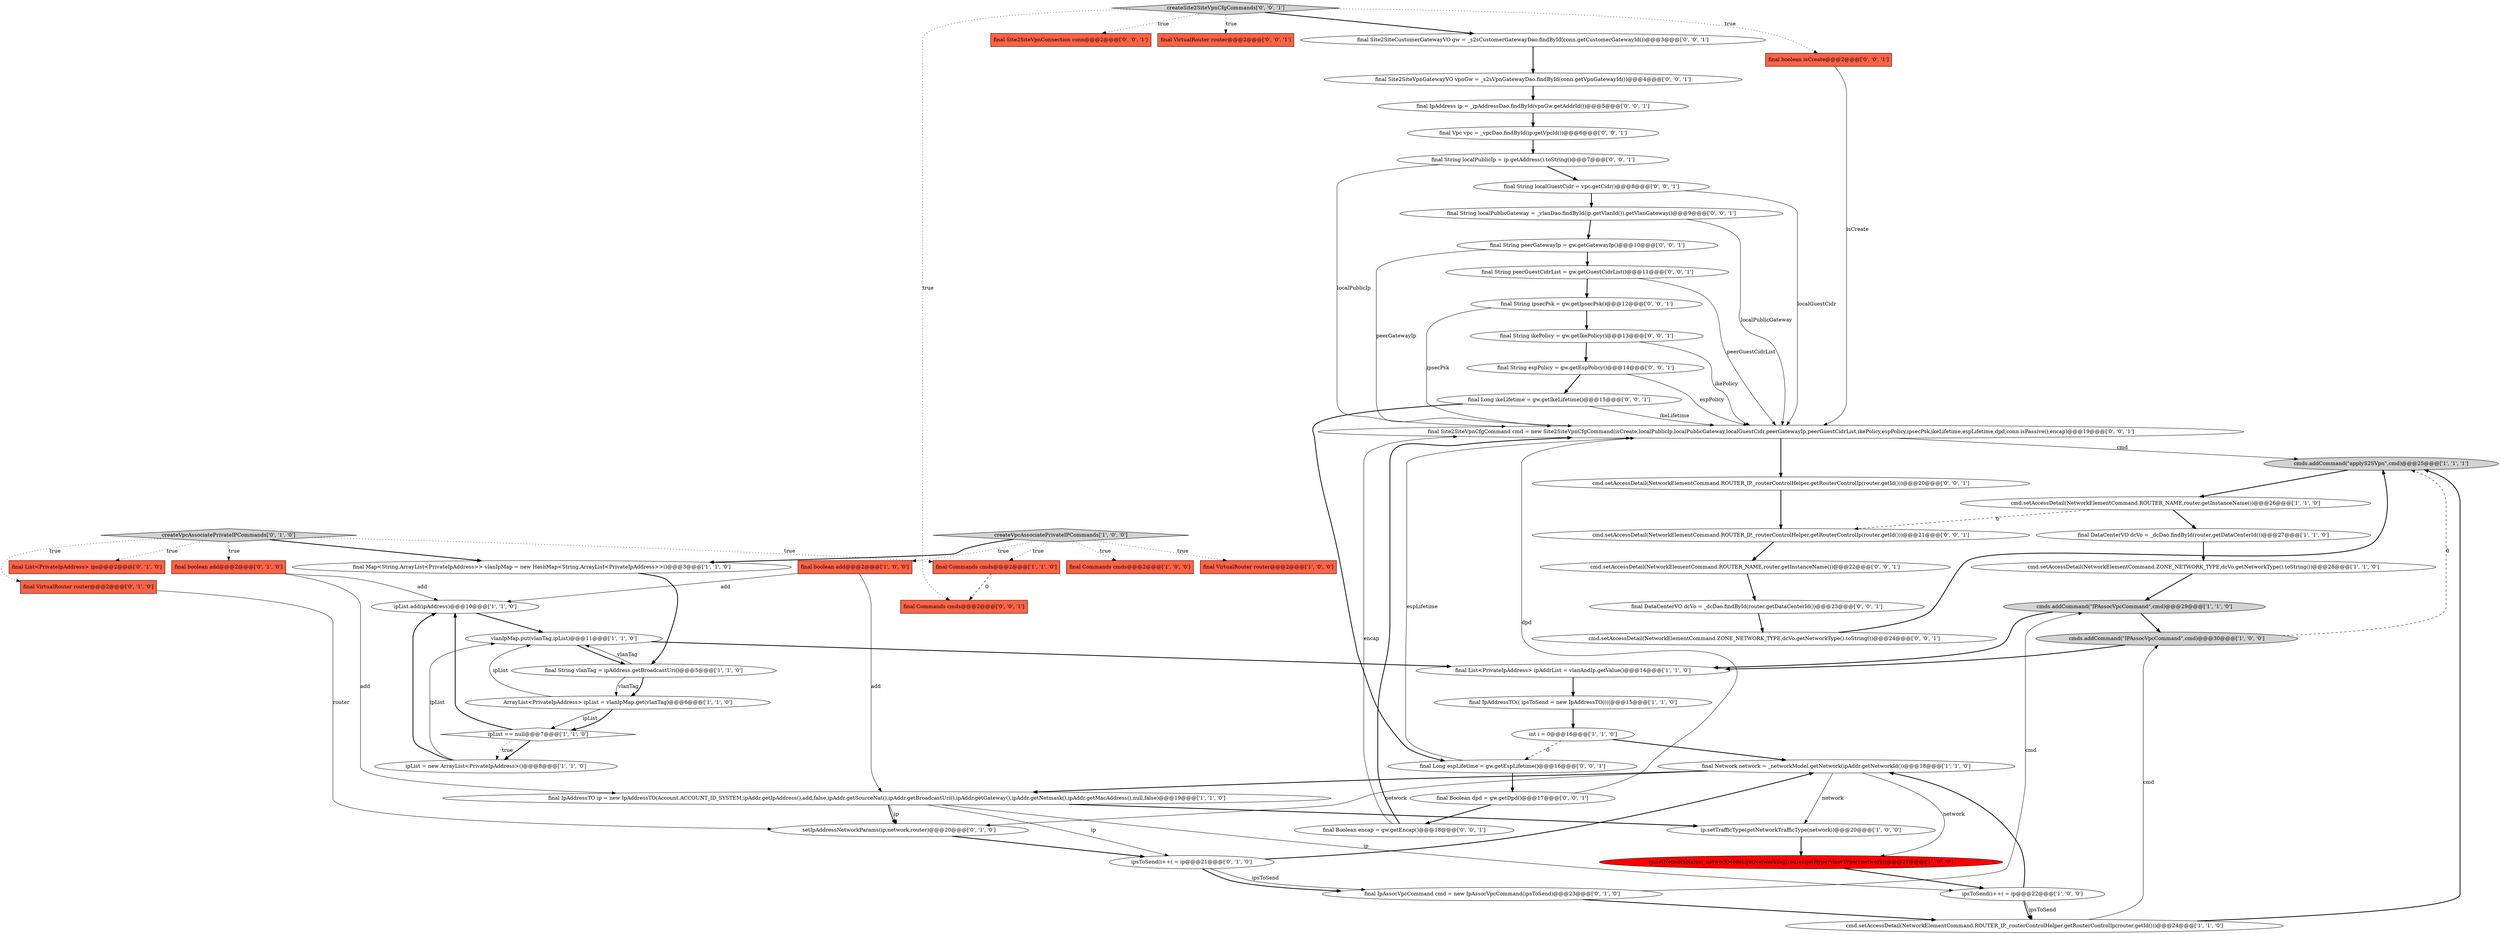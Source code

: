 digraph {
52 [style = filled, label = "final Vpc vpc = _vpcDao.findById(ip.getVpcId())@@@6@@@['0', '0', '1']", fillcolor = white, shape = ellipse image = "AAA0AAABBB3BBB"];
43 [style = filled, label = "final Site2SiteVpnGatewayVO vpnGw = _s2sVpnGatewayDao.findById(conn.getVpnGatewayId())@@@4@@@['0', '0', '1']", fillcolor = white, shape = ellipse image = "AAA0AAABBB3BBB"];
21 [style = filled, label = "ip.setNetworkName(_networkModel.getNetworkTag(router.getHypervisorType(),network))@@@21@@@['1', '0', '0']", fillcolor = red, shape = ellipse image = "AAA1AAABBB1BBB"];
18 [style = filled, label = "final Commands cmds@@@2@@@['1', '0', '0']", fillcolor = tomato, shape = box image = "AAA0AAABBB1BBB"];
54 [style = filled, label = "cmd.setAccessDetail(NetworkElementCommand.ROUTER_NAME,router.getInstanceName())@@@22@@@['0', '0', '1']", fillcolor = white, shape = ellipse image = "AAA0AAABBB3BBB"];
37 [style = filled, label = "final boolean isCreate@@@2@@@['0', '0', '1']", fillcolor = tomato, shape = box image = "AAA0AAABBB3BBB"];
32 [style = filled, label = "final List<PrivateIpAddress> ips@@@2@@@['0', '1', '0']", fillcolor = tomato, shape = box image = "AAA0AAABBB2BBB"];
8 [style = filled, label = "ipList.add(ipAddress)@@@10@@@['1', '1', '0']", fillcolor = white, shape = ellipse image = "AAA0AAABBB1BBB"];
30 [style = filled, label = "setIpAddressNetworkParams(ip,network,router)@@@20@@@['0', '1', '0']", fillcolor = white, shape = ellipse image = "AAA0AAABBB2BBB"];
0 [style = filled, label = "ipList == null@@@7@@@['1', '1', '0']", fillcolor = white, shape = diamond image = "AAA0AAABBB1BBB"];
13 [style = filled, label = "int i = 0@@@16@@@['1', '1', '0']", fillcolor = white, shape = ellipse image = "AAA0AAABBB1BBB"];
31 [style = filled, label = "final boolean add@@@2@@@['0', '1', '0']", fillcolor = tomato, shape = box image = "AAA0AAABBB2BBB"];
40 [style = filled, label = "final Boolean encap = gw.getEncap()@@@18@@@['0', '0', '1']", fillcolor = white, shape = ellipse image = "AAA0AAABBB3BBB"];
48 [style = filled, label = "final Site2SiteVpnCfgCommand cmd = new Site2SiteVpnCfgCommand(isCreate,localPublicIp,localPublicGateway,localGuestCidr,peerGatewayIp,peerGuestCidrList,ikePolicy,espPolicy,ipsecPsk,ikeLifetime,espLifetime,dpd,conn.isPassive(),encap)@@@19@@@['0', '0', '1']", fillcolor = white, shape = ellipse image = "AAA0AAABBB3BBB"];
60 [style = filled, label = "final Long espLifetime = gw.getEspLifetime()@@@16@@@['0', '0', '1']", fillcolor = white, shape = ellipse image = "AAA0AAABBB3BBB"];
22 [style = filled, label = "final Commands cmds@@@2@@@['1', '1', '0']", fillcolor = tomato, shape = box image = "AAA0AAABBB1BBB"];
6 [style = filled, label = "cmd.setAccessDetail(NetworkElementCommand.ZONE_NETWORK_TYPE,dcVo.getNetworkType().toString())@@@28@@@['1', '1', '0']", fillcolor = white, shape = ellipse image = "AAA0AAABBB1BBB"];
10 [style = filled, label = "cmds.addCommand(\"IPAssocVpcCommand\",cmd)@@@30@@@['1', '0', '0']", fillcolor = lightgray, shape = ellipse image = "AAA0AAABBB1BBB"];
16 [style = filled, label = "ipList = new ArrayList<PrivateIpAddress>()@@@8@@@['1', '1', '0']", fillcolor = white, shape = ellipse image = "AAA0AAABBB1BBB"];
3 [style = filled, label = "cmds.addCommand(\"applyS2SVpn\",cmd)@@@25@@@['1', '1', '1']", fillcolor = lightgray, shape = ellipse image = "AAA0AAABBB1BBB"];
34 [style = filled, label = "final String ikePolicy = gw.getIkePolicy()@@@13@@@['0', '0', '1']", fillcolor = white, shape = ellipse image = "AAA0AAABBB3BBB"];
5 [style = filled, label = "ipsToSend(i++( = ip@@@22@@@['1', '0', '0']", fillcolor = white, shape = ellipse image = "AAA0AAABBB1BBB"];
27 [style = filled, label = "ipsToSend(i++( = ip@@@21@@@['0', '1', '0']", fillcolor = white, shape = ellipse image = "AAA0AAABBB2BBB"];
17 [style = filled, label = "ArrayList<PrivateIpAddress> ipList = vlanIpMap.get(vlanTag)@@@6@@@['1', '1', '0']", fillcolor = white, shape = ellipse image = "AAA0AAABBB1BBB"];
44 [style = filled, label = "final IpAddress ip = _ipAddressDao.findById(vpnGw.getAddrId())@@@5@@@['0', '0', '1']", fillcolor = white, shape = ellipse image = "AAA0AAABBB3BBB"];
51 [style = filled, label = "cmd.setAccessDetail(NetworkElementCommand.ZONE_NETWORK_TYPE,dcVo.getNetworkType().toString())@@@24@@@['0', '0', '1']", fillcolor = white, shape = ellipse image = "AAA0AAABBB3BBB"];
2 [style = filled, label = "cmd.setAccessDetail(NetworkElementCommand.ROUTER_IP,_routerControlHelper.getRouterControlIp(router.getId()))@@@24@@@['1', '1', '0']", fillcolor = white, shape = ellipse image = "AAA0AAABBB1BBB"];
56 [style = filled, label = "final DataCenterVO dcVo = _dcDao.findById(router.getDataCenterId())@@@23@@@['0', '0', '1']", fillcolor = white, shape = ellipse image = "AAA0AAABBB3BBB"];
11 [style = filled, label = "final List<PrivateIpAddress> ipAddrList = vlanAndIp.getValue()@@@14@@@['1', '1', '0']", fillcolor = white, shape = ellipse image = "AAA0AAABBB1BBB"];
7 [style = filled, label = "final VirtualRouter router@@@2@@@['1', '0', '0']", fillcolor = tomato, shape = box image = "AAA0AAABBB1BBB"];
46 [style = filled, label = "cmd.setAccessDetail(NetworkElementCommand.ROUTER_IP,_routerControlHelper.getRouterControlIp(router.getId()))@@@21@@@['0', '0', '1']", fillcolor = white, shape = ellipse image = "AAA0AAABBB3BBB"];
19 [style = filled, label = "final IpAddressTO(( ipsToSend = new IpAddressTO((((@@@15@@@['1', '1', '0']", fillcolor = white, shape = ellipse image = "AAA0AAABBB1BBB"];
28 [style = filled, label = "createVpcAssociatePrivateIPCommands['0', '1', '0']", fillcolor = lightgray, shape = diamond image = "AAA0AAABBB2BBB"];
45 [style = filled, label = "final Site2SiteVpnConnection conn@@@2@@@['0', '0', '1']", fillcolor = tomato, shape = box image = "AAA0AAABBB3BBB"];
53 [style = filled, label = "final String peerGuestCidrList = gw.getGuestCidrList()@@@11@@@['0', '0', '1']", fillcolor = white, shape = ellipse image = "AAA0AAABBB3BBB"];
55 [style = filled, label = "final String ipsecPsk = gw.getIpsecPsk()@@@12@@@['0', '0', '1']", fillcolor = white, shape = ellipse image = "AAA0AAABBB3BBB"];
35 [style = filled, label = "final VirtualRouter router@@@2@@@['0', '0', '1']", fillcolor = tomato, shape = box image = "AAA0AAABBB3BBB"];
39 [style = filled, label = "final String localPublicGateway = _vlanDao.findById(ip.getVlanId()).getVlanGateway()@@@9@@@['0', '0', '1']", fillcolor = white, shape = ellipse image = "AAA0AAABBB3BBB"];
14 [style = filled, label = "cmds.addCommand(\"IPAssocVpcCommand\",cmd)@@@29@@@['1', '1', '0']", fillcolor = lightgray, shape = ellipse image = "AAA0AAABBB1BBB"];
38 [style = filled, label = "final String espPolicy = gw.getEspPolicy()@@@14@@@['0', '0', '1']", fillcolor = white, shape = ellipse image = "AAA0AAABBB3BBB"];
36 [style = filled, label = "final Site2SiteCustomerGatewayVO gw = _s2sCustomerGatewayDao.findById(conn.getCustomerGatewayId())@@@3@@@['0', '0', '1']", fillcolor = white, shape = ellipse image = "AAA0AAABBB3BBB"];
41 [style = filled, label = "final Long ikeLifetime = gw.getIkeLifetime()@@@15@@@['0', '0', '1']", fillcolor = white, shape = ellipse image = "AAA0AAABBB3BBB"];
57 [style = filled, label = "final String localGuestCidr = vpc.getCidr()@@@8@@@['0', '0', '1']", fillcolor = white, shape = ellipse image = "AAA0AAABBB3BBB"];
12 [style = filled, label = "final boolean add@@@2@@@['1', '0', '0']", fillcolor = tomato, shape = box image = "AAA0AAABBB1BBB"];
23 [style = filled, label = "ip.setTrafficType(getNetworkTrafficType(network))@@@20@@@['1', '0', '0']", fillcolor = white, shape = ellipse image = "AAA0AAABBB1BBB"];
49 [style = filled, label = "createSite2SiteVpnCfgCommands['0', '0', '1']", fillcolor = lightgray, shape = diamond image = "AAA0AAABBB3BBB"];
29 [style = filled, label = "final VirtualRouter router@@@2@@@['0', '1', '0']", fillcolor = tomato, shape = box image = "AAA0AAABBB2BBB"];
58 [style = filled, label = "final Boolean dpd = gw.getDpd()@@@17@@@['0', '0', '1']", fillcolor = white, shape = ellipse image = "AAA0AAABBB3BBB"];
1 [style = filled, label = "final String vlanTag = ipAddress.getBroadcastUri()@@@5@@@['1', '1', '0']", fillcolor = white, shape = ellipse image = "AAA0AAABBB1BBB"];
50 [style = filled, label = "cmd.setAccessDetail(NetworkElementCommand.ROUTER_IP,_routerControlHelper.getRouterControlIp(router.getId()))@@@20@@@['0', '0', '1']", fillcolor = white, shape = ellipse image = "AAA0AAABBB3BBB"];
59 [style = filled, label = "final String peerGatewayIp = gw.getGatewayIp()@@@10@@@['0', '0', '1']", fillcolor = white, shape = ellipse image = "AAA0AAABBB3BBB"];
4 [style = filled, label = "createVpcAssociatePrivateIPCommands['1', '0', '0']", fillcolor = lightgray, shape = diamond image = "AAA0AAABBB1BBB"];
15 [style = filled, label = "final Map<String,ArrayList<PrivateIpAddress>> vlanIpMap = new HashMap<String,ArrayList<PrivateIpAddress>>()@@@3@@@['1', '1', '0']", fillcolor = white, shape = ellipse image = "AAA0AAABBB1BBB"];
47 [style = filled, label = "final Commands cmds@@@2@@@['0', '0', '1']", fillcolor = tomato, shape = box image = "AAA0AAABBB3BBB"];
33 [style = filled, label = "final IpAssocVpcCommand cmd = new IpAssocVpcCommand(ipsToSend)@@@23@@@['0', '1', '0']", fillcolor = white, shape = ellipse image = "AAA0AAABBB2BBB"];
42 [style = filled, label = "final String localPublicIp = ip.getAddress().toString()@@@7@@@['0', '0', '1']", fillcolor = white, shape = ellipse image = "AAA0AAABBB3BBB"];
24 [style = filled, label = "cmd.setAccessDetail(NetworkElementCommand.ROUTER_NAME,router.getInstanceName())@@@26@@@['1', '1', '0']", fillcolor = white, shape = ellipse image = "AAA0AAABBB1BBB"];
20 [style = filled, label = "final IpAddressTO ip = new IpAddressTO(Account.ACCOUNT_ID_SYSTEM,ipAddr.getIpAddress(),add,false,ipAddr.getSourceNat(),ipAddr.getBroadcastUri(),ipAddr.getGateway(),ipAddr.getNetmask(),ipAddr.getMacAddress(),null,false)@@@19@@@['1', '1', '0']", fillcolor = white, shape = ellipse image = "AAA0AAABBB1BBB"];
9 [style = filled, label = "final DataCenterVO dcVo = _dcDao.findById(router.getDataCenterId())@@@27@@@['1', '1', '0']", fillcolor = white, shape = ellipse image = "AAA0AAABBB1BBB"];
25 [style = filled, label = "final Network network = _networkModel.getNetwork(ipAddr.getNetworkId())@@@18@@@['1', '1', '0']", fillcolor = white, shape = ellipse image = "AAA0AAABBB1BBB"];
26 [style = filled, label = "vlanIpMap.put(vlanTag,ipList)@@@11@@@['1', '1', '0']", fillcolor = white, shape = ellipse image = "AAA0AAABBB1BBB"];
4->18 [style = dotted, label="true"];
54->56 [style = bold, label=""];
20->5 [style = solid, label="ip"];
31->20 [style = solid, label="add"];
3->24 [style = bold, label=""];
39->59 [style = bold, label=""];
4->15 [style = bold, label=""];
4->7 [style = dotted, label="true"];
2->10 [style = solid, label="cmd"];
38->41 [style = bold, label=""];
25->23 [style = solid, label="network"];
26->11 [style = bold, label=""];
9->6 [style = bold, label=""];
42->48 [style = solid, label="localPublicIp"];
17->0 [style = solid, label="ipList"];
57->39 [style = bold, label=""];
46->54 [style = bold, label=""];
17->26 [style = solid, label="ipList"];
38->48 [style = solid, label="espPolicy"];
0->8 [style = bold, label=""];
48->3 [style = solid, label="cmd"];
55->34 [style = bold, label=""];
1->17 [style = solid, label="vlanTag"];
27->33 [style = bold, label=""];
43->44 [style = bold, label=""];
14->11 [style = bold, label=""];
27->25 [style = bold, label=""];
49->36 [style = bold, label=""];
10->11 [style = bold, label=""];
20->30 [style = solid, label="ip"];
13->25 [style = bold, label=""];
58->48 [style = solid, label="dpd"];
26->1 [style = bold, label=""];
24->46 [style = dashed, label="0"];
30->27 [style = bold, label=""];
59->48 [style = solid, label="peerGatewayIp"];
14->10 [style = bold, label=""];
48->50 [style = bold, label=""];
37->48 [style = solid, label="isCreate"];
33->14 [style = solid, label="cmd"];
16->26 [style = solid, label="ipList"];
34->48 [style = solid, label="ikePolicy"];
5->25 [style = bold, label=""];
1->17 [style = bold, label=""];
56->51 [style = bold, label=""];
28->29 [style = dotted, label="true"];
52->42 [style = bold, label=""];
49->47 [style = dotted, label="true"];
5->2 [style = solid, label="ipsToSend"];
19->13 [style = bold, label=""];
20->23 [style = bold, label=""];
4->22 [style = dotted, label="true"];
29->30 [style = solid, label="router"];
34->38 [style = bold, label=""];
41->48 [style = solid, label="ikeLifetime"];
40->48 [style = solid, label="encap"];
36->43 [style = bold, label=""];
0->16 [style = bold, label=""];
12->20 [style = solid, label="add"];
16->8 [style = bold, label=""];
60->48 [style = solid, label="espLifetime"];
12->8 [style = solid, label="add"];
13->60 [style = dashed, label="0"];
53->48 [style = solid, label="peerGuestCidrList"];
2->3 [style = bold, label=""];
10->3 [style = dashed, label="0"];
59->53 [style = bold, label=""];
49->45 [style = dotted, label="true"];
31->8 [style = solid, label="add"];
25->21 [style = solid, label="network"];
60->58 [style = bold, label=""];
21->5 [style = bold, label=""];
25->20 [style = bold, label=""];
17->0 [style = bold, label=""];
28->32 [style = dotted, label="true"];
42->57 [style = bold, label=""];
28->22 [style = dotted, label="true"];
0->16 [style = dotted, label="true"];
20->27 [style = solid, label="ip"];
39->48 [style = solid, label="localPublicGateway"];
4->12 [style = dotted, label="true"];
33->2 [style = bold, label=""];
49->37 [style = dotted, label="true"];
24->9 [style = bold, label=""];
15->1 [style = bold, label=""];
53->55 [style = bold, label=""];
28->31 [style = dotted, label="true"];
22->47 [style = dashed, label="0"];
28->15 [style = bold, label=""];
55->48 [style = solid, label="ipsecPsk"];
40->48 [style = bold, label=""];
50->46 [style = bold, label=""];
58->40 [style = bold, label=""];
41->60 [style = bold, label=""];
11->19 [style = bold, label=""];
6->14 [style = bold, label=""];
51->3 [style = bold, label=""];
5->2 [style = bold, label=""];
49->35 [style = dotted, label="true"];
23->21 [style = bold, label=""];
57->48 [style = solid, label="localGuestCidr"];
44->52 [style = bold, label=""];
1->26 [style = solid, label="vlanTag"];
27->33 [style = solid, label="ipsToSend"];
20->30 [style = bold, label=""];
25->30 [style = solid, label="network"];
8->26 [style = bold, label=""];
}
